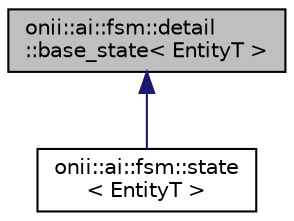 digraph "onii::ai::fsm::detail::base_state&lt; EntityT &gt;"
{
  edge [fontname="Helvetica",fontsize="10",labelfontname="Helvetica",labelfontsize="10"];
  node [fontname="Helvetica",fontsize="10",shape=record];
  Node1 [label="onii::ai::fsm::detail\l::base_state\< EntityT \>",height=0.2,width=0.4,color="black", fillcolor="grey75", style="filled" fontcolor="black"];
  Node1 -> Node2 [dir="back",color="midnightblue",fontsize="10",style="solid",fontname="Helvetica"];
  Node2 [label="onii::ai::fsm::state\l\< EntityT \>",height=0.2,width=0.4,color="black", fillcolor="white", style="filled",URL="$dc/d3b/classonii_1_1ai_1_1fsm_1_1state.html",tooltip="Base class for state implementation. "];
}
